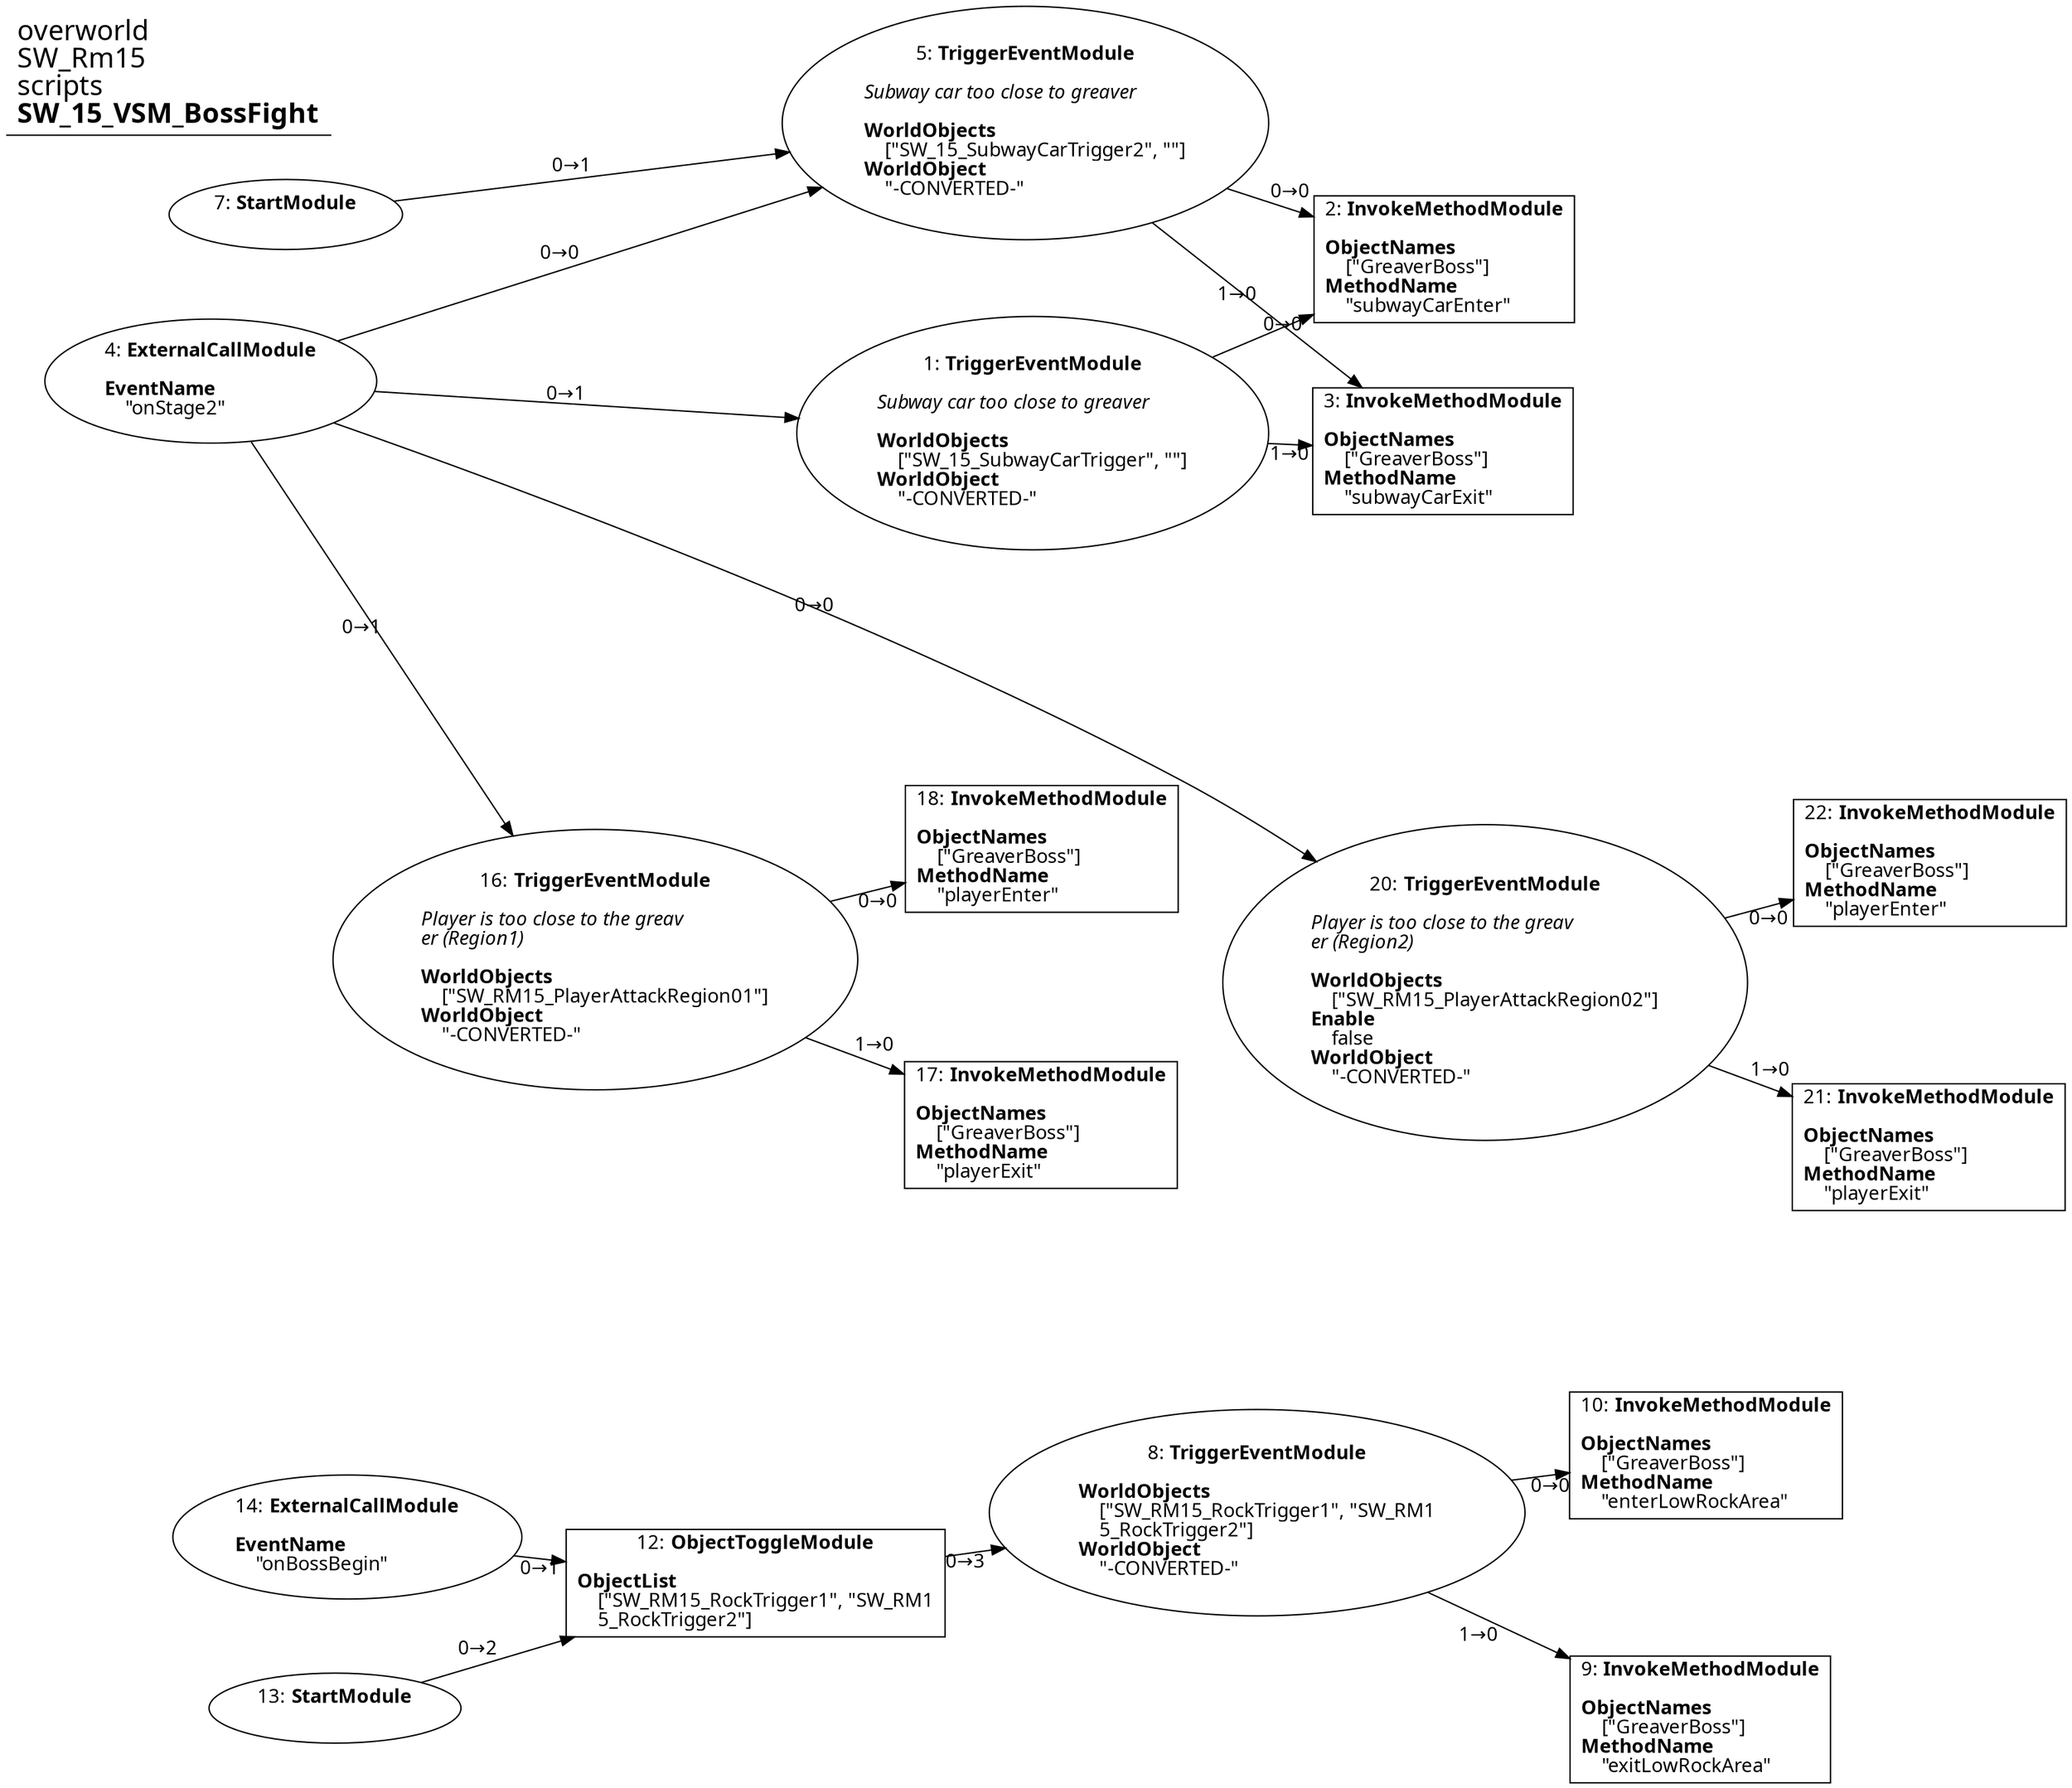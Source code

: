 digraph {
    layout = fdp;
    overlap = prism;
    sep = "+16";
    splines = spline;

    node [ shape = box ];

    graph [ fontname = "Segoe UI" ];
    node [ fontname = "Segoe UI" ];
    edge [ fontname = "Segoe UI" ];

    1 [ label = <1: <b>TriggerEventModule</b><br/><br/><i>Subway car too close to greaver<br align="left"/></i><br align="left"/><b>WorldObjects</b><br align="left"/>    [&quot;SW_15_SubwayCarTrigger&quot;, &quot;&quot;]<br align="left"/><b>WorldObject</b><br align="left"/>    &quot;-CONVERTED-&quot;<br align="left"/>> ];
    1 [ shape = oval ]
    1 [ pos = "0.36800003,-0.055000003!" ];
    1 -> 2 [ label = "0→0" ];
    1 -> 3 [ label = "1→0" ];

    2 [ label = <2: <b>InvokeMethodModule</b><br/><br/><b>ObjectNames</b><br align="left"/>    [&quot;GreaverBoss&quot;]<br align="left"/><b>MethodName</b><br align="left"/>    &quot;subwayCarEnter&quot;<br align="left"/>> ];
    2 [ pos = "0.726,0.09900001!" ];

    3 [ label = <3: <b>InvokeMethodModule</b><br/><br/><b>ObjectNames</b><br align="left"/>    [&quot;GreaverBoss&quot;]<br align="left"/><b>MethodName</b><br align="left"/>    &quot;subwayCarExit&quot;<br align="left"/>> ];
    3 [ pos = "0.72300005,-0.072000004!" ];

    4 [ label = <4: <b>ExternalCallModule</b><br/><br/><b>EventName</b><br align="left"/>    &quot;onStage2&quot;<br align="left"/>> ];
    4 [ shape = oval ]
    4 [ pos = "-0.35700002,-0.010000001!" ];
    4 -> 1 [ label = "0→1" ];
    4 -> 5 [ label = "0→0" ];
    4 -> 20 [ label = "0→0" ];
    4 -> 16 [ label = "0→1" ];

    5 [ label = <5: <b>TriggerEventModule</b><br/><br/><i>Subway car too close to greaver<br align="left"/></i><br align="left"/><b>WorldObjects</b><br align="left"/>    [&quot;SW_15_SubwayCarTrigger2&quot;, &quot;&quot;]<br align="left"/><b>WorldObject</b><br align="left"/>    &quot;-CONVERTED-&quot;<br align="left"/>> ];
    5 [ shape = oval ]
    5 [ pos = "0.384,0.21100001!" ];
    5 -> 2 [ label = "0→0" ];
    5 -> 3 [ label = "1→0" ];

    7 [ label = <7: <b>StartModule</b><br/><br/>> ];
    7 [ shape = oval ]
    7 [ pos = "-0.337,0.187!" ];
    7 -> 5 [ label = "0→1" ];

    8 [ label = <8: <b>TriggerEventModule</b><br/><br/><b>WorldObjects</b><br align="left"/>    [&quot;SW_RM15_RockTrigger1&quot;, &quot;SW_RM1<br align="left"/>    5_RockTrigger2&quot;]<br align="left"/><b>WorldObject</b><br align="left"/>    &quot;-CONVERTED-&quot;<br align="left"/>> ];
    8 [ shape = oval ]
    8 [ pos = "0.50100005,-1.024!" ];
    8 -> 10 [ label = "0→0" ];
    8 -> 9 [ label = "1→0" ];

    9 [ label = <9: <b>InvokeMethodModule</b><br/><br/><b>ObjectNames</b><br align="left"/>    [&quot;GreaverBoss&quot;]<br align="left"/><b>MethodName</b><br align="left"/>    &quot;exitLowRockArea&quot;<br align="left"/>> ];
    9 [ pos = "0.85200006,-1.1860001!" ];

    10 [ label = <10: <b>InvokeMethodModule</b><br/><br/><b>ObjectNames</b><br align="left"/>    [&quot;GreaverBoss&quot;]<br align="left"/><b>MethodName</b><br align="left"/>    &quot;enterLowRockArea&quot;<br align="left"/>> ];
    10 [ pos = "0.86200005,-0.975!" ];

    12 [ label = <12: <b>ObjectToggleModule</b><br/><br/><b>ObjectList</b><br align="left"/>    [&quot;SW_RM15_RockTrigger1&quot;, &quot;SW_RM1<br align="left"/>    5_RockTrigger2&quot;]<br align="left"/>> ];
    12 [ pos = "0.21700001,-1.069!" ];
    12 -> 8 [ label = "0→3" ];

    13 [ label = <13: <b>StartModule</b><br/><br/>> ];
    13 [ shape = oval ]
    13 [ pos = "-0.125,-1.19!" ];
    13 -> 12 [ label = "0→2" ];

    14 [ label = <14: <b>ExternalCallModule</b><br/><br/><b>EventName</b><br align="left"/>    &quot;onBossBegin&quot;<br align="left"/>> ];
    14 [ shape = oval ]
    14 [ pos = "-0.10300001,-1.036!" ];
    14 -> 12 [ label = "0→1" ];

    16 [ label = <16: <b>TriggerEventModule</b><br/><br/><i>Player is too close to the greav<br align="left"/>er (Region1)<br align="left"/></i><br align="left"/><b>WorldObjects</b><br align="left"/>    [&quot;SW_RM15_PlayerAttackRegion01&quot;]<br align="left"/><b>WorldObject</b><br align="left"/>    &quot;-CONVERTED-&quot;<br align="left"/>> ];
    16 [ shape = oval ]
    16 [ pos = "0.069000006,-0.528!" ];
    16 -> 18 [ label = "0→0" ];
    16 -> 17 [ label = "1→0" ];

    17 [ label = <17: <b>InvokeMethodModule</b><br/><br/><b>ObjectNames</b><br align="left"/>    [&quot;GreaverBoss&quot;]<br align="left"/><b>MethodName</b><br align="left"/>    &quot;playerExit&quot;<br align="left"/>> ];
    17 [ pos = "0.409,-0.65300006!" ];

    18 [ label = <18: <b>InvokeMethodModule</b><br/><br/><b>ObjectNames</b><br align="left"/>    [&quot;GreaverBoss&quot;]<br align="left"/><b>MethodName</b><br align="left"/>    &quot;playerEnter&quot;<br align="left"/>> ];
    18 [ pos = "0.41900003,-0.44400004!" ];

    20 [ label = <20: <b>TriggerEventModule</b><br/><br/><i>Player is too close to the greav<br align="left"/>er (Region2)<br align="left"/></i><br align="left"/><b>WorldObjects</b><br align="left"/>    [&quot;SW_RM15_PlayerAttackRegion02&quot;]<br align="left"/><b>Enable</b><br align="left"/>    false<br align="left"/><b>WorldObject</b><br align="left"/>    &quot;-CONVERTED-&quot;<br align="left"/>> ];
    20 [ shape = oval ]
    20 [ pos = "0.73800004,-0.545!" ];
    20 -> 22 [ label = "0→0" ];
    20 -> 21 [ label = "1→0" ];

    21 [ label = <21: <b>InvokeMethodModule</b><br/><br/><b>ObjectNames</b><br align="left"/>    [&quot;GreaverBoss&quot;]<br align="left"/><b>MethodName</b><br align="left"/>    &quot;playerExit&quot;<br align="left"/>> ];
    21 [ pos = "1.056,-0.665!" ];

    22 [ label = <22: <b>InvokeMethodModule</b><br/><br/><b>ObjectNames</b><br align="left"/>    [&quot;GreaverBoss&quot;]<br align="left"/><b>MethodName</b><br align="left"/>    &quot;playerEnter&quot;<br align="left"/>> ];
    22 [ pos = "1.0660001,-0.45600003!" ];

    title [ pos = "-0.358,0.21200001!" ];
    title [ shape = underline ];
    title [ label = <<font point-size="20">overworld<br align="left"/>SW_Rm15<br align="left"/>scripts<br align="left"/><b>SW_15_VSM_BossFight</b><br align="left"/></font>> ];
}
